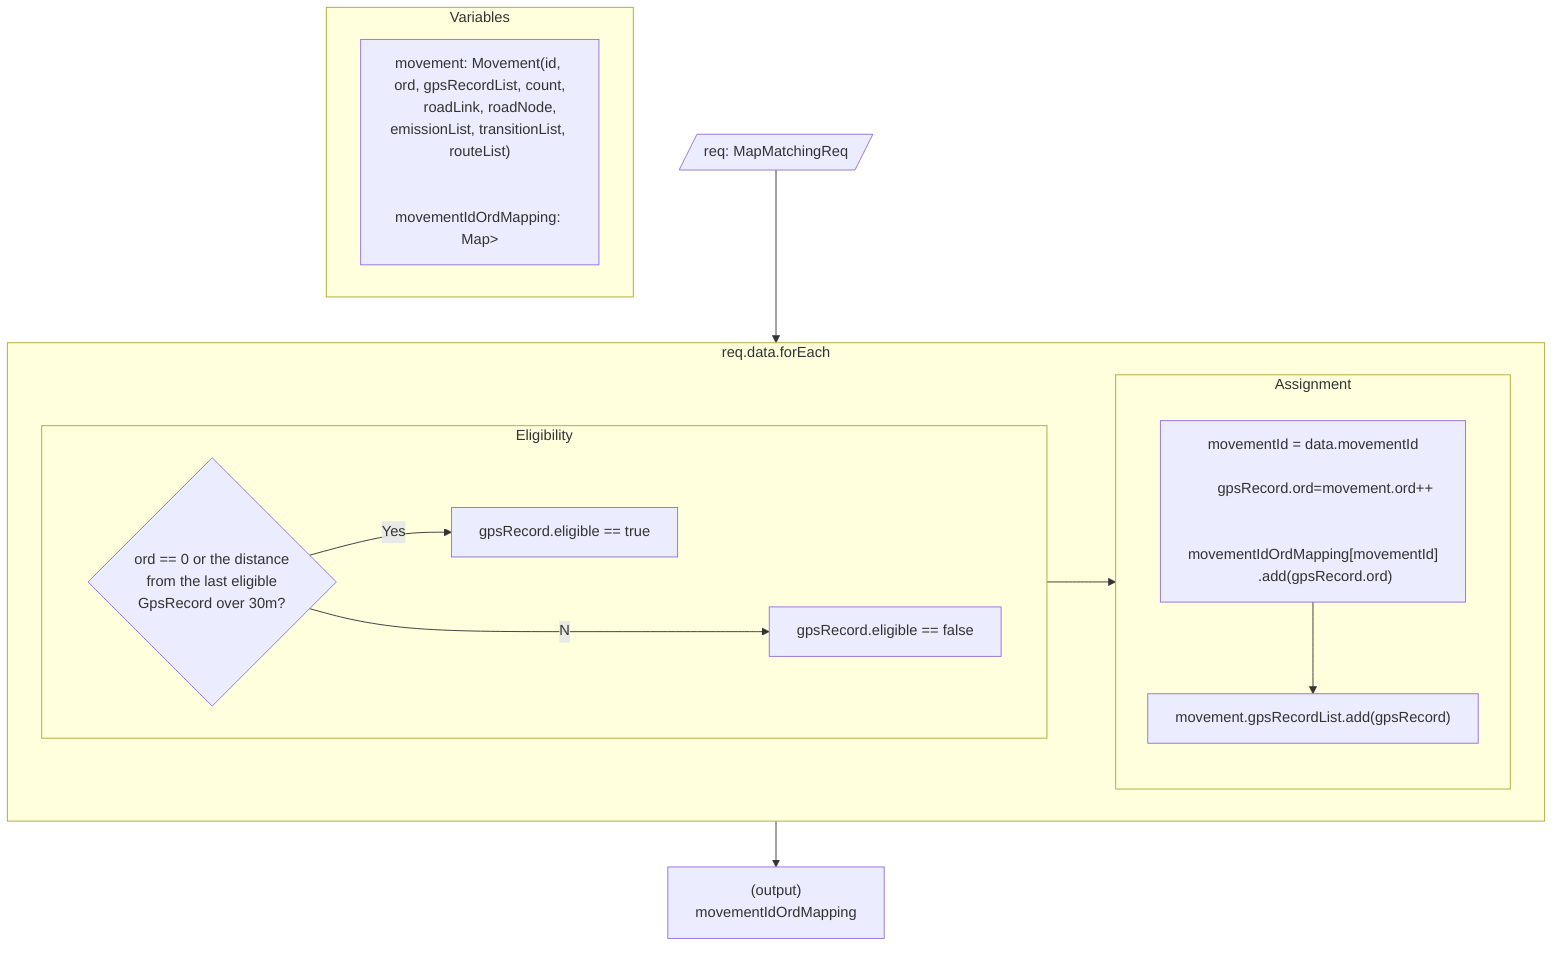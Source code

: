 flowchart TD
	Input[/req: MapMatchingReq/]
  Output["
    (output)
    movementIdOrdMapping
  "]

  subgraph Variables
    Movement["
      movement: Movement(id, ord, gpsRecordList, count,
      roadLink, roadNode, emissionList, transitionList, routeList)
      
      movementIdOrdMapping: Map<String, List<Int>>
    "] 
  end

  subgraph req.data.forEach
    direction LR
    subgraph Eligibility
      direction LR
      E1{"
        ord == 0 or the distance 
        from the last eligible 
        GpsRecord over 30m?
      "} 
			ET[gpsRecord.eligible == true]
			EF[gpsRecord.eligible == false]

			E1 --Yes--> ET
			E1 --No--> EF
    end
    
    subgraph Assignment
      direction TB
      Ord["
      movementId = data.movementId

      gpsRecord.ord=movement.ord++

      movementIdOrdMapping[movementId]
      .add(gpsRecord.ord)
      "]
      Add["movement.gpsRecordList.add(gpsRecord)"]

      Ord --> Add

    end

    Eligibility --> Assignment

  end

Input --> req.data.forEach --> Output